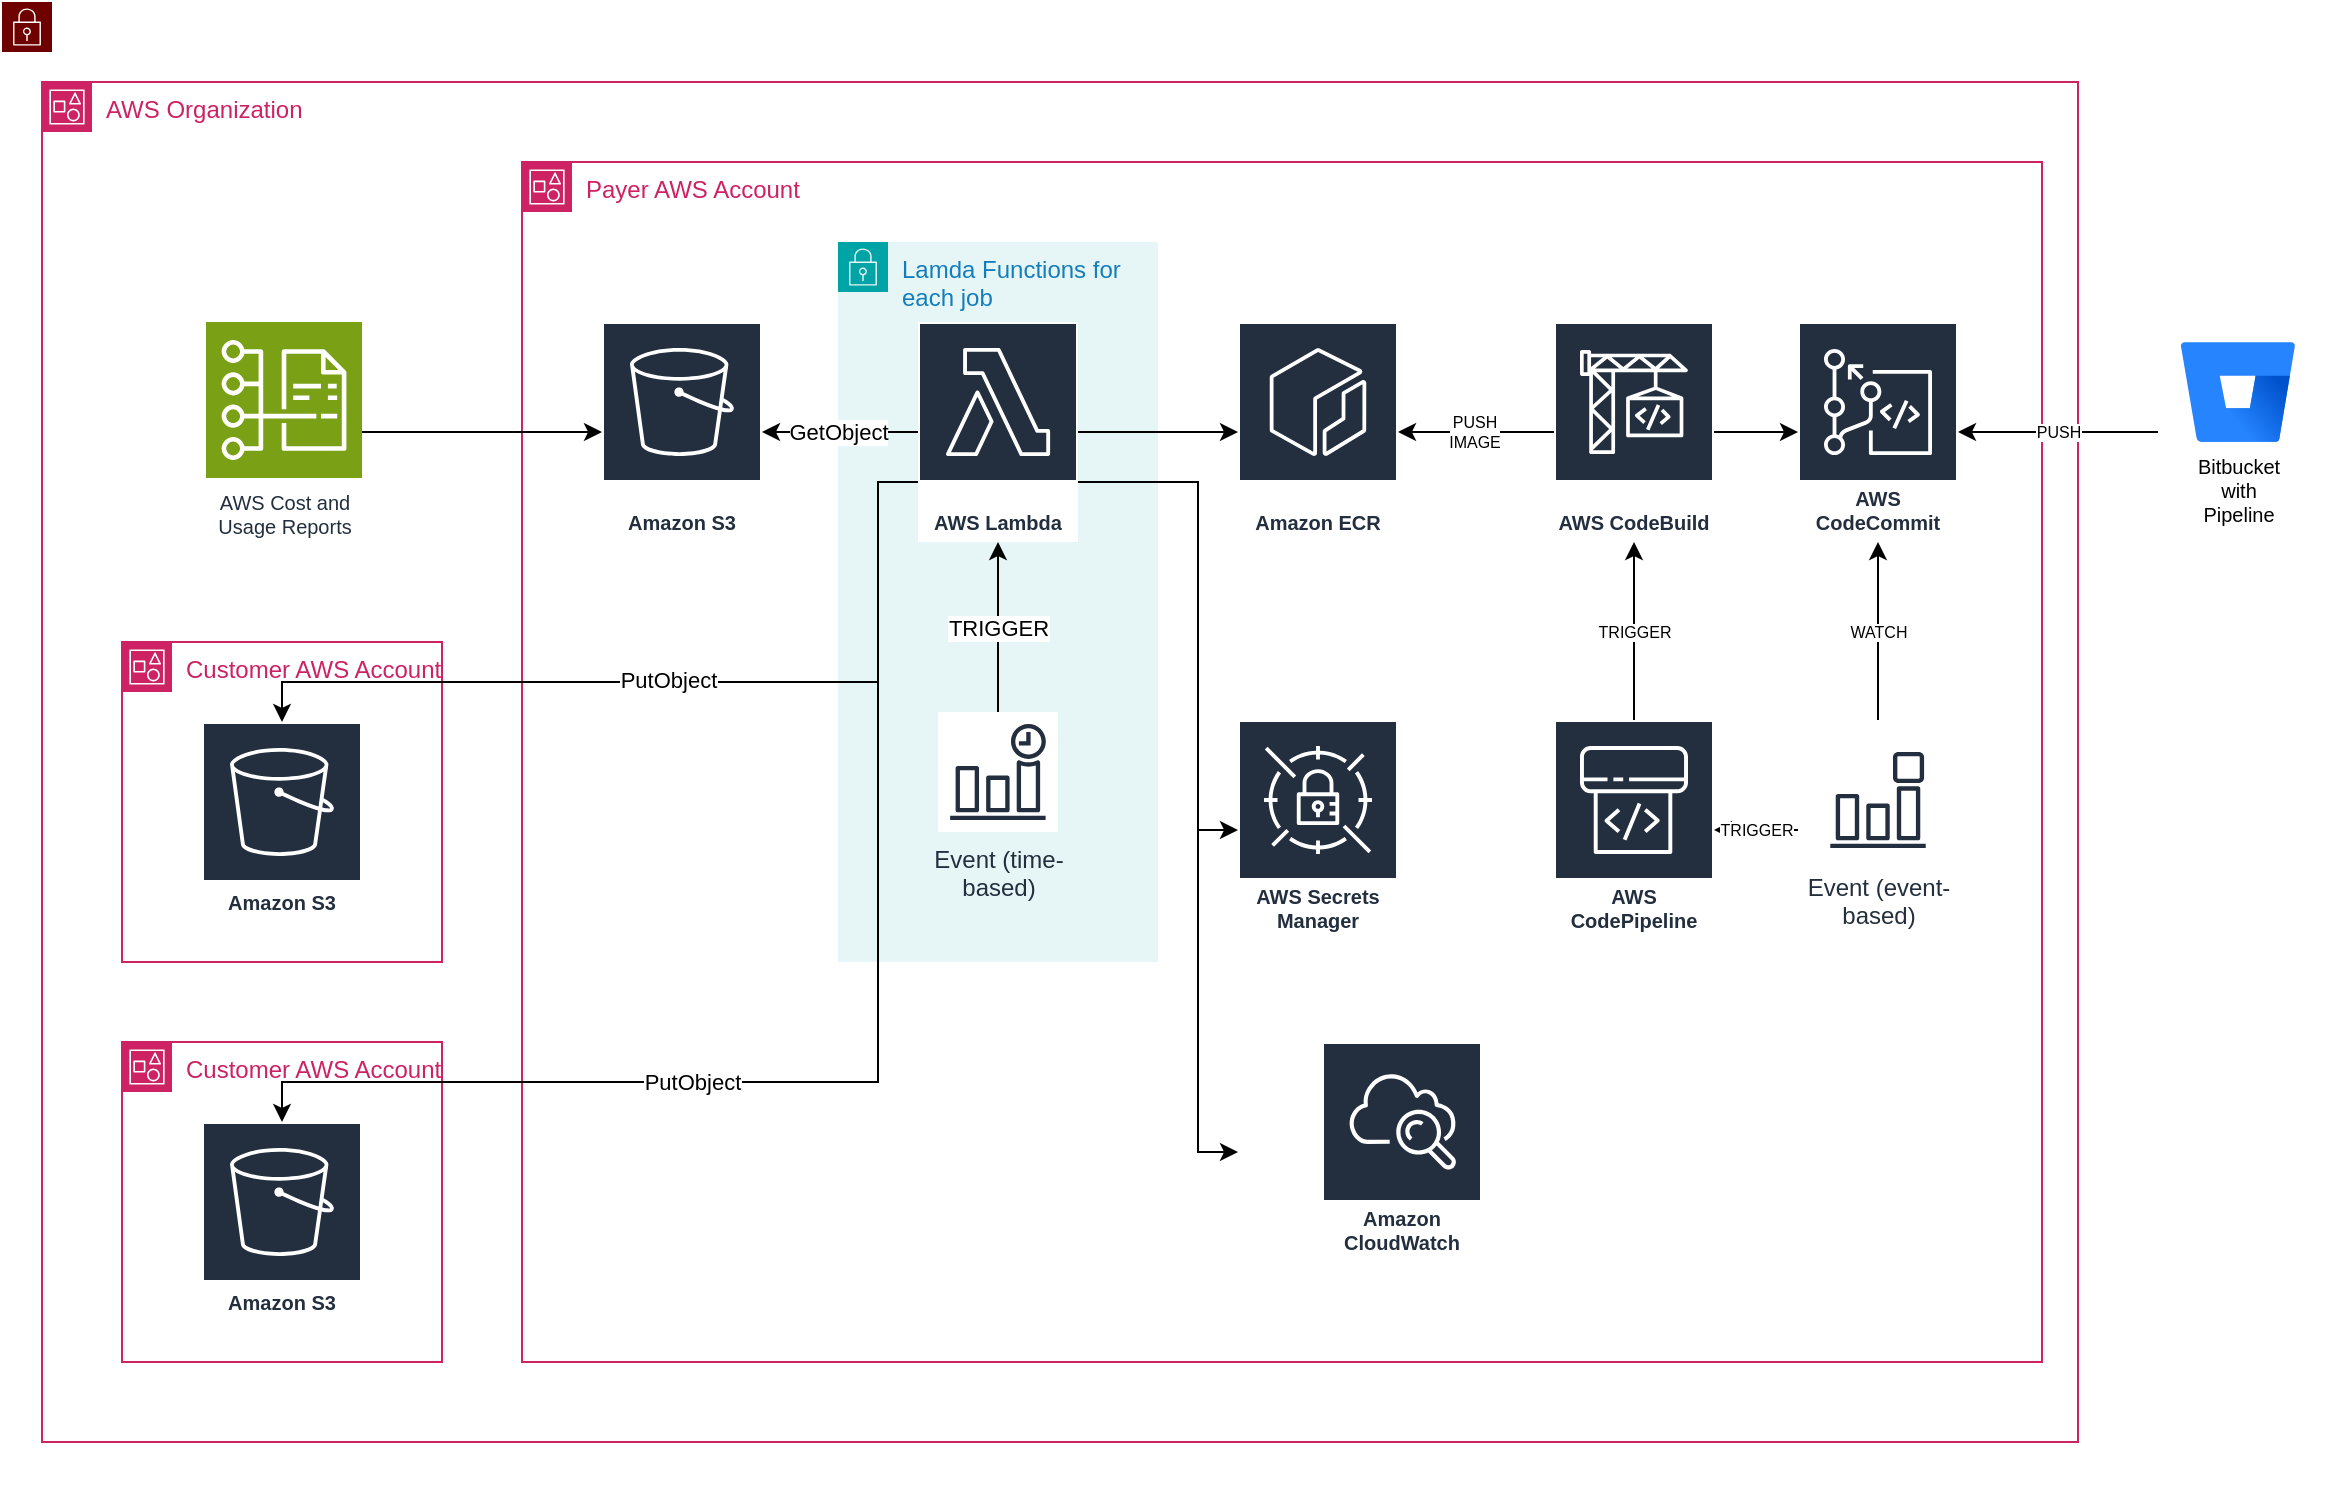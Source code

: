 <mxfile version="26.0.13">
  <diagram name="Sayfa -1" id="T5c-29nnTJdJgavPYzRY">
    <mxGraphModel dx="4175" dy="1177" grid="1" gridSize="10" guides="1" tooltips="1" connect="1" arrows="1" fold="1" page="1" pageScale="1" pageWidth="1169" pageHeight="827" math="0" shadow="0">
      <root>
        <mxCell id="0" />
        <mxCell id="1" parent="0" />
        <mxCell id="2V_TngJ9tmzImwKuBUhW-33" value="AWS Organization" style="points=[[0,0],[0.25,0],[0.5,0],[0.75,0],[1,0],[1,0.25],[1,0.5],[1,0.75],[1,1],[0.75,1],[0.5,1],[0.25,1],[0,1],[0,0.75],[0,0.5],[0,0.25]];outlineConnect=0;gradientColor=none;html=1;whiteSpace=wrap;fontSize=12;fontStyle=0;container=1;pointerEvents=0;collapsible=0;recursiveResize=0;shape=mxgraph.aws4.group;grIcon=mxgraph.aws4.group_account;strokeColor=#CD2264;fillColor=none;verticalAlign=top;align=left;spacingLeft=30;fontColor=#CD2264;dashed=0;" vertex="1" parent="1">
          <mxGeometry x="-2318" y="40" width="1018" height="680" as="geometry" />
        </mxCell>
        <mxCell id="2V_TngJ9tmzImwKuBUhW-10" value="Payer AWS Account" style="points=[[0,0],[0.25,0],[0.5,0],[0.75,0],[1,0],[1,0.25],[1,0.5],[1,0.75],[1,1],[0.75,1],[0.5,1],[0.25,1],[0,1],[0,0.75],[0,0.5],[0,0.25]];outlineConnect=0;gradientColor=none;html=1;whiteSpace=wrap;fontSize=12;fontStyle=0;container=1;pointerEvents=0;collapsible=0;recursiveResize=0;shape=mxgraph.aws4.group;grIcon=mxgraph.aws4.group_account;strokeColor=#CD2264;fillColor=none;verticalAlign=top;align=left;spacingLeft=30;fontColor=#CD2264;dashed=0;" vertex="1" parent="2V_TngJ9tmzImwKuBUhW-33">
          <mxGeometry x="240" y="40" width="760" height="600" as="geometry" />
        </mxCell>
        <mxCell id="2V_TngJ9tmzImwKuBUhW-11" value="Amazon S3" style="sketch=0;outlineConnect=0;fontColor=#232F3E;gradientColor=none;strokeColor=#ffffff;fillColor=#232F3E;dashed=0;verticalLabelPosition=middle;verticalAlign=bottom;align=center;html=1;whiteSpace=wrap;fontSize=10;fontStyle=1;spacing=3;shape=mxgraph.aws4.productIcon;prIcon=mxgraph.aws4.s3;" vertex="1" parent="2V_TngJ9tmzImwKuBUhW-10">
          <mxGeometry x="40" y="80" width="80" height="110" as="geometry" />
        </mxCell>
        <mxCell id="crF3Aw2DtqwCxkJPiTV9-27" value="Amazon CloudWatch" style="sketch=0;outlineConnect=0;fontColor=#232F3E;gradientColor=none;strokeColor=#ffffff;fillColor=#232F3E;dashed=0;verticalLabelPosition=middle;verticalAlign=bottom;align=center;html=1;whiteSpace=wrap;fontSize=10;fontStyle=1;spacing=3;shape=mxgraph.aws4.productIcon;prIcon=mxgraph.aws4.cloudwatch;" parent="2V_TngJ9tmzImwKuBUhW-10" vertex="1">
          <mxGeometry x="400" y="440" width="80" height="110" as="geometry" />
        </mxCell>
        <mxCell id="2V_TngJ9tmzImwKuBUhW-32" value="" style="group" vertex="1" connectable="0" parent="2V_TngJ9tmzImwKuBUhW-33">
          <mxGeometry x="80" y="120" width="80" height="110" as="geometry" />
        </mxCell>
        <mxCell id="2V_TngJ9tmzImwKuBUhW-31" value="" style="rounded=0;whiteSpace=wrap;html=1;fillColor=default;strokeColor=none;" vertex="1" parent="2V_TngJ9tmzImwKuBUhW-32">
          <mxGeometry width="80" height="110" as="geometry" />
        </mxCell>
        <mxCell id="2V_TngJ9tmzImwKuBUhW-30" value="AWS Cost and&lt;div&gt;Usage Reports&lt;/div&gt;" style="sketch=0;points=[[0,0,0],[0.25,0,0],[0.5,0,0],[0.75,0,0],[1,0,0],[0,1,0],[0.25,1,0],[0.5,1,0],[0.75,1,0],[1,1,0],[0,0.25,0],[0,0.5,0],[0,0.75,0],[1,0.25,0],[1,0.5,0],[1,0.75,0]];outlineConnect=0;fontColor=#232F3E;fillColor=#7AA116;strokeColor=#ffffff;dashed=0;verticalLabelPosition=bottom;verticalAlign=top;align=center;html=1;fontSize=10;fontStyle=0;aspect=fixed;shape=mxgraph.aws4.resourceIcon;resIcon=mxgraph.aws4.cost_and_usage_report;" vertex="1" parent="2V_TngJ9tmzImwKuBUhW-32">
          <mxGeometry x="2" width="78" height="78" as="geometry" />
        </mxCell>
        <mxCell id="2V_TngJ9tmzImwKuBUhW-36" style="edgeStyle=orthogonalEdgeStyle;rounded=0;orthogonalLoop=1;jettySize=auto;html=1;" edge="1" parent="2V_TngJ9tmzImwKuBUhW-33" source="2V_TngJ9tmzImwKuBUhW-31" target="2V_TngJ9tmzImwKuBUhW-11">
          <mxGeometry relative="1" as="geometry" />
        </mxCell>
        <mxCell id="2V_TngJ9tmzImwKuBUhW-6" value="Customer AWS Account" style="points=[[0,0],[0.25,0],[0.5,0],[0.75,0],[1,0],[1,0.25],[1,0.5],[1,0.75],[1,1],[0.75,1],[0.5,1],[0.25,1],[0,1],[0,0.75],[0,0.5],[0,0.25]];outlineConnect=0;gradientColor=none;html=1;whiteSpace=wrap;fontSize=12;fontStyle=0;container=1;pointerEvents=0;collapsible=0;recursiveResize=0;shape=mxgraph.aws4.group;grIcon=mxgraph.aws4.group_account;strokeColor=#CD2264;fillColor=none;verticalAlign=top;align=left;spacingLeft=30;fontColor=#CD2264;dashed=0;" vertex="1" parent="2V_TngJ9tmzImwKuBUhW-33">
          <mxGeometry x="40" y="280" width="160" height="160" as="geometry" />
        </mxCell>
        <mxCell id="2V_TngJ9tmzImwKuBUhW-7" value="Amazon S3" style="sketch=0;outlineConnect=0;fontColor=#232F3E;gradientColor=none;strokeColor=#ffffff;fillColor=#232F3E;dashed=0;verticalLabelPosition=middle;verticalAlign=bottom;align=center;html=1;whiteSpace=wrap;fontSize=10;fontStyle=1;spacing=3;shape=mxgraph.aws4.productIcon;prIcon=mxgraph.aws4.s3;" vertex="1" parent="2V_TngJ9tmzImwKuBUhW-6">
          <mxGeometry x="40" y="40" width="80" height="100" as="geometry" />
        </mxCell>
        <mxCell id="2V_TngJ9tmzImwKuBUhW-8" value="Customer AWS Account" style="points=[[0,0],[0.25,0],[0.5,0],[0.75,0],[1,0],[1,0.25],[1,0.5],[1,0.75],[1,1],[0.75,1],[0.5,1],[0.25,1],[0,1],[0,0.75],[0,0.5],[0,0.25]];outlineConnect=0;gradientColor=none;html=1;whiteSpace=wrap;fontSize=12;fontStyle=0;container=1;pointerEvents=0;collapsible=0;recursiveResize=0;shape=mxgraph.aws4.group;grIcon=mxgraph.aws4.group_account;strokeColor=#CD2264;fillColor=none;verticalAlign=top;align=left;spacingLeft=30;fontColor=#CD2264;dashed=0;" vertex="1" parent="2V_TngJ9tmzImwKuBUhW-33">
          <mxGeometry x="40" y="480" width="160" height="160" as="geometry" />
        </mxCell>
        <mxCell id="2V_TngJ9tmzImwKuBUhW-9" value="Amazon S3" style="sketch=0;outlineConnect=0;fontColor=#232F3E;gradientColor=none;strokeColor=#ffffff;fillColor=#232F3E;dashed=0;verticalLabelPosition=middle;verticalAlign=bottom;align=center;html=1;whiteSpace=wrap;fontSize=10;fontStyle=1;spacing=3;shape=mxgraph.aws4.productIcon;prIcon=mxgraph.aws4.s3;" vertex="1" parent="2V_TngJ9tmzImwKuBUhW-8">
          <mxGeometry x="40" y="40" width="80" height="100" as="geometry" />
        </mxCell>
        <mxCell id="2V_TngJ9tmzImwKuBUhW-49" value="" style="points=[[0,0],[0.25,0],[0.5,0],[0.75,0],[1,0],[1,0.25],[1,0.5],[1,0.75],[1,1],[0.75,1],[0.5,1],[0.25,1],[0,1],[0,0.75],[0,0.5],[0,0.25]];outlineConnect=0;html=1;whiteSpace=wrap;fontSize=12;fontStyle=0;container=1;pointerEvents=0;collapsible=0;recursiveResize=0;shape=mxgraph.aws4.group;grIcon=mxgraph.aws4.group_security_group;grStroke=0;verticalAlign=top;align=left;spacingLeft=30;dashed=0;fillColor=none;fontColor=#ffffff;strokeColor=#6F0000;" vertex="1" parent="1">
          <mxGeometry x="-2338" width="1168" height="740" as="geometry" />
        </mxCell>
        <mxCell id="2V_TngJ9tmzImwKuBUhW-5" value="Lamda Functions for each job" style="points=[[0,0],[0.25,0],[0.5,0],[0.75,0],[1,0],[1,0.25],[1,0.5],[1,0.75],[1,1],[0.75,1],[0.5,1],[0.25,1],[0,1],[0,0.75],[0,0.5],[0,0.25]];outlineConnect=0;gradientColor=none;html=1;whiteSpace=wrap;fontSize=12;fontStyle=0;container=1;pointerEvents=0;collapsible=0;recursiveResize=0;shape=mxgraph.aws4.group;grIcon=mxgraph.aws4.group_security_group;grStroke=0;strokeColor=#00A4A6;fillColor=#E6F6F7;verticalAlign=top;align=left;spacingLeft=30;fontColor=#147EBA;dashed=0;" vertex="1" parent="2V_TngJ9tmzImwKuBUhW-49">
          <mxGeometry x="418" y="120" width="160" height="360" as="geometry" />
        </mxCell>
        <mxCell id="crF3Aw2DtqwCxkJPiTV9-29" value="AWS Lambda" style="sketch=0;outlineConnect=0;fontColor=#232F3E;gradientColor=none;strokeColor=#ffffff;fillColor=#232F3E;dashed=0;verticalLabelPosition=middle;verticalAlign=bottom;align=center;html=1;whiteSpace=wrap;fontSize=10;fontStyle=1;spacing=3;shape=mxgraph.aws4.productIcon;prIcon=mxgraph.aws4.lambda;" parent="2V_TngJ9tmzImwKuBUhW-5" vertex="1">
          <mxGeometry x="40" y="40" width="80" height="110" as="geometry" />
        </mxCell>
        <mxCell id="2V_TngJ9tmzImwKuBUhW-23" value="" style="group" vertex="1" connectable="0" parent="2V_TngJ9tmzImwKuBUhW-5">
          <mxGeometry x="40" y="235" width="80" height="110" as="geometry" />
        </mxCell>
        <mxCell id="2V_TngJ9tmzImwKuBUhW-21" value="Event (time-&#xa;based)" style="sketch=0;outlineConnect=0;fontColor=#232F3E;gradientColor=none;strokeColor=#232F3E;fillColor=#ffffff;dashed=0;verticalLabelPosition=bottom;verticalAlign=top;align=center;html=1;fontSize=12;fontStyle=0;aspect=fixed;shape=mxgraph.aws4.resourceIcon;resIcon=mxgraph.aws4.event_time_based;" vertex="1" parent="2V_TngJ9tmzImwKuBUhW-23">
          <mxGeometry x="10" width="60" height="60" as="geometry" />
        </mxCell>
        <mxCell id="2V_TngJ9tmzImwKuBUhW-22" value="" style="rounded=0;whiteSpace=wrap;html=1;fillColor=none;strokeColor=none;" vertex="1" parent="2V_TngJ9tmzImwKuBUhW-23">
          <mxGeometry width="80" height="110" as="geometry" />
        </mxCell>
        <mxCell id="2V_TngJ9tmzImwKuBUhW-24" value="TRIGGER" style="edgeStyle=orthogonalEdgeStyle;rounded=0;orthogonalLoop=1;jettySize=auto;html=1;" edge="1" parent="2V_TngJ9tmzImwKuBUhW-5" source="2V_TngJ9tmzImwKuBUhW-22" target="crF3Aw2DtqwCxkJPiTV9-29">
          <mxGeometry relative="1" as="geometry" />
        </mxCell>
        <mxCell id="2V_TngJ9tmzImwKuBUhW-18" value="AWS Secrets Manager" style="sketch=0;outlineConnect=0;fontColor=#232F3E;gradientColor=none;strokeColor=#ffffff;fillColor=#232F3E;dashed=0;verticalLabelPosition=middle;verticalAlign=bottom;align=center;html=1;whiteSpace=wrap;fontSize=10;fontStyle=1;spacing=3;shape=mxgraph.aws4.productIcon;prIcon=mxgraph.aws4.secrets_manager;" vertex="1" parent="2V_TngJ9tmzImwKuBUhW-49">
          <mxGeometry x="618" y="359" width="80" height="110" as="geometry" />
        </mxCell>
        <mxCell id="2V_TngJ9tmzImwKuBUhW-38" value="Amazon ECR" style="sketch=0;outlineConnect=0;fontColor=#232F3E;gradientColor=none;strokeColor=#ffffff;fillColor=#232F3E;dashed=0;verticalLabelPosition=middle;verticalAlign=bottom;align=center;html=1;whiteSpace=wrap;fontSize=10;fontStyle=1;spacing=3;shape=mxgraph.aws4.productIcon;prIcon=mxgraph.aws4.ecr;" vertex="1" parent="2V_TngJ9tmzImwKuBUhW-49">
          <mxGeometry x="618" y="160" width="80" height="110" as="geometry" />
        </mxCell>
        <mxCell id="2V_TngJ9tmzImwKuBUhW-40" style="edgeStyle=orthogonalEdgeStyle;rounded=0;orthogonalLoop=1;jettySize=auto;html=1;" edge="1" parent="2V_TngJ9tmzImwKuBUhW-49" source="crF3Aw2DtqwCxkJPiTV9-29" target="2V_TngJ9tmzImwKuBUhW-38">
          <mxGeometry relative="1" as="geometry" />
        </mxCell>
        <mxCell id="2V_TngJ9tmzImwKuBUhW-41" style="edgeStyle=orthogonalEdgeStyle;rounded=0;orthogonalLoop=1;jettySize=auto;html=1;" edge="1" parent="2V_TngJ9tmzImwKuBUhW-49" source="crF3Aw2DtqwCxkJPiTV9-29" target="2V_TngJ9tmzImwKuBUhW-18">
          <mxGeometry relative="1" as="geometry">
            <Array as="points">
              <mxPoint x="598" y="240" />
              <mxPoint x="598" y="414" />
            </Array>
          </mxGeometry>
        </mxCell>
        <mxCell id="2V_TngJ9tmzImwKuBUhW-42" style="edgeStyle=orthogonalEdgeStyle;rounded=0;orthogonalLoop=1;jettySize=auto;html=1;" edge="1" parent="2V_TngJ9tmzImwKuBUhW-49" source="crF3Aw2DtqwCxkJPiTV9-29">
          <mxGeometry relative="1" as="geometry">
            <mxPoint x="618" y="575" as="targetPoint" />
            <Array as="points">
              <mxPoint x="598" y="240" />
              <mxPoint x="598" y="575" />
            </Array>
          </mxGeometry>
        </mxCell>
        <mxCell id="crF3Aw2DtqwCxkJPiTV9-78" value="" style="group" parent="2V_TngJ9tmzImwKuBUhW-49" connectable="0" vertex="1">
          <mxGeometry x="776" y="160" width="80" height="110" as="geometry" />
        </mxCell>
        <mxCell id="crF3Aw2DtqwCxkJPiTV9-14" value="AWS CodeBuild" style="sketch=0;outlineConnect=0;fontColor=#232F3E;gradientColor=none;strokeColor=#ffffff;fillColor=#232F3E;dashed=0;verticalLabelPosition=middle;verticalAlign=bottom;align=center;html=1;whiteSpace=wrap;fontSize=10;fontStyle=1;spacing=3;shape=mxgraph.aws4.productIcon;prIcon=mxgraph.aws4.codebuild;" parent="crF3Aw2DtqwCxkJPiTV9-78" vertex="1">
          <mxGeometry width="80" height="110" as="geometry" />
        </mxCell>
        <mxCell id="crF3Aw2DtqwCxkJPiTV9-73" value="" style="rounded=0;whiteSpace=wrap;html=1;fillColor=none;strokeColor=none;" parent="crF3Aw2DtqwCxkJPiTV9-78" vertex="1">
          <mxGeometry width="80" height="110" as="geometry" />
        </mxCell>
        <mxCell id="crF3Aw2DtqwCxkJPiTV9-12" value="AWS CodePipeline" style="sketch=0;outlineConnect=0;fontColor=#232F3E;gradientColor=none;strokeColor=#ffffff;fillColor=#232F3E;dashed=0;verticalLabelPosition=middle;verticalAlign=bottom;align=center;html=1;whiteSpace=wrap;fontSize=10;fontStyle=1;spacing=3;shape=mxgraph.aws4.productIcon;prIcon=mxgraph.aws4.codepipeline;" parent="2V_TngJ9tmzImwKuBUhW-49" vertex="1">
          <mxGeometry x="776" y="359" width="80" height="110" as="geometry" />
        </mxCell>
        <mxCell id="crF3Aw2DtqwCxkJPiTV9-86" value="TRIGGER" style="edgeStyle=orthogonalEdgeStyle;rounded=0;orthogonalLoop=1;jettySize=auto;html=1;fontSize=8;" parent="2V_TngJ9tmzImwKuBUhW-49" source="crF3Aw2DtqwCxkJPiTV9-12" target="crF3Aw2DtqwCxkJPiTV9-73" edge="1">
          <mxGeometry relative="1" as="geometry" />
        </mxCell>
        <mxCell id="crF3Aw2DtqwCxkJPiTV9-15" value="AWS CodeCommit" style="sketch=0;outlineConnect=0;fontColor=#232F3E;gradientColor=none;strokeColor=#ffffff;fillColor=#232F3E;dashed=0;verticalLabelPosition=middle;verticalAlign=bottom;align=center;html=1;whiteSpace=wrap;fontSize=10;fontStyle=1;spacing=3;shape=mxgraph.aws4.productIcon;prIcon=mxgraph.aws4.codecommit;" parent="2V_TngJ9tmzImwKuBUhW-49" vertex="1">
          <mxGeometry x="898" y="160" width="80" height="110" as="geometry" />
        </mxCell>
        <mxCell id="crF3Aw2DtqwCxkJPiTV9-79" style="edgeStyle=orthogonalEdgeStyle;rounded=0;orthogonalLoop=1;jettySize=auto;html=1;" parent="2V_TngJ9tmzImwKuBUhW-49" source="crF3Aw2DtqwCxkJPiTV9-73" target="crF3Aw2DtqwCxkJPiTV9-15" edge="1">
          <mxGeometry relative="1" as="geometry" />
        </mxCell>
        <mxCell id="crF3Aw2DtqwCxkJPiTV9-48" value="" style="group" parent="2V_TngJ9tmzImwKuBUhW-49" connectable="0" vertex="1">
          <mxGeometry x="898" y="359" width="80" height="110" as="geometry" />
        </mxCell>
        <mxCell id="crF3Aw2DtqwCxkJPiTV9-28" value="Event (event-&#xa;based)" style="sketch=0;outlineConnect=0;fontColor=#232F3E;gradientColor=none;strokeColor=#232F3E;fillColor=#ffffff;dashed=0;verticalLabelPosition=bottom;verticalAlign=top;align=center;html=1;fontSize=12;fontStyle=0;aspect=fixed;shape=mxgraph.aws4.resourceIcon;resIcon=mxgraph.aws4.event_event_based;" parent="crF3Aw2DtqwCxkJPiTV9-48" vertex="1">
          <mxGeometry x="10" y="10" width="60" height="60" as="geometry" />
        </mxCell>
        <mxCell id="crF3Aw2DtqwCxkJPiTV9-46" value="" style="rounded=0;whiteSpace=wrap;html=1;fillColor=none;strokeColor=none;" parent="crF3Aw2DtqwCxkJPiTV9-48" vertex="1">
          <mxGeometry width="80" height="110" as="geometry" />
        </mxCell>
        <mxCell id="crF3Aw2DtqwCxkJPiTV9-50" value="TRIGGER" style="edgeStyle=orthogonalEdgeStyle;rounded=0;orthogonalLoop=1;jettySize=auto;html=1;fontSize=8;" parent="2V_TngJ9tmzImwKuBUhW-49" source="crF3Aw2DtqwCxkJPiTV9-46" target="crF3Aw2DtqwCxkJPiTV9-12" edge="1">
          <mxGeometry relative="1" as="geometry" />
        </mxCell>
        <mxCell id="crF3Aw2DtqwCxkJPiTV9-88" value="WATCH" style="edgeStyle=orthogonalEdgeStyle;rounded=0;orthogonalLoop=1;jettySize=auto;html=1;fontSize=8;" parent="2V_TngJ9tmzImwKuBUhW-49" source="crF3Aw2DtqwCxkJPiTV9-46" target="crF3Aw2DtqwCxkJPiTV9-15" edge="1">
          <mxGeometry relative="1" as="geometry">
            <mxPoint as="offset" />
          </mxGeometry>
        </mxCell>
        <mxCell id="crF3Aw2DtqwCxkJPiTV9-81" value="PUSH&lt;div&gt;IMAGE&lt;/div&gt;" style="edgeStyle=orthogonalEdgeStyle;rounded=0;orthogonalLoop=1;jettySize=auto;html=1;fontSize=8;" parent="2V_TngJ9tmzImwKuBUhW-49" source="crF3Aw2DtqwCxkJPiTV9-73" target="2V_TngJ9tmzImwKuBUhW-38" edge="1">
          <mxGeometry x="0.026" relative="1" as="geometry">
            <mxPoint as="offset" />
            <mxPoint x="698" y="210" as="targetPoint" />
          </mxGeometry>
        </mxCell>
        <mxCell id="crF3Aw2DtqwCxkJPiTV9-47" value="" style="group;fontSize=11;" parent="2V_TngJ9tmzImwKuBUhW-49" connectable="0" vertex="1">
          <mxGeometry x="1078" y="160" width="80" height="110" as="geometry" />
        </mxCell>
        <mxCell id="crF3Aw2DtqwCxkJPiTV9-39" value="" style="rounded=0;whiteSpace=wrap;html=1;fillColor=none;strokeColor=none;" parent="crF3Aw2DtqwCxkJPiTV9-47" vertex="1">
          <mxGeometry width="80" height="110" as="geometry" />
        </mxCell>
        <mxCell id="crF3Aw2DtqwCxkJPiTV9-26" value="Bitbucket&lt;div&gt;with&lt;/div&gt;&lt;div&gt;Pipeline&lt;/div&gt;" style="image;html=1;image=img/lib/atlassian/Bitbucket_Logo.svg;fontSize=10;" parent="crF3Aw2DtqwCxkJPiTV9-47" vertex="1">
          <mxGeometry x="11.5" y="10" width="57" height="50" as="geometry" />
        </mxCell>
        <mxCell id="crF3Aw2DtqwCxkJPiTV9-42" value="PUSH" style="edgeStyle=orthogonalEdgeStyle;rounded=0;orthogonalLoop=1;jettySize=auto;html=1;fontSize=8;" parent="2V_TngJ9tmzImwKuBUhW-49" source="crF3Aw2DtqwCxkJPiTV9-39" target="crF3Aw2DtqwCxkJPiTV9-15" edge="1">
          <mxGeometry relative="1" as="geometry">
            <mxPoint as="offset" />
          </mxGeometry>
        </mxCell>
        <mxCell id="2V_TngJ9tmzImwKuBUhW-15" style="edgeStyle=orthogonalEdgeStyle;rounded=0;orthogonalLoop=1;jettySize=auto;html=1;" edge="1" parent="1" source="crF3Aw2DtqwCxkJPiTV9-29" target="2V_TngJ9tmzImwKuBUhW-11">
          <mxGeometry relative="1" as="geometry" />
        </mxCell>
        <mxCell id="2V_TngJ9tmzImwKuBUhW-27" value="GetObject" style="edgeLabel;html=1;align=center;verticalAlign=middle;resizable=0;points=[];" vertex="1" connectable="0" parent="2V_TngJ9tmzImwKuBUhW-15">
          <mxGeometry x="0.234" y="-2" relative="1" as="geometry">
            <mxPoint x="8" y="2" as="offset" />
          </mxGeometry>
        </mxCell>
        <mxCell id="2V_TngJ9tmzImwKuBUhW-16" style="edgeStyle=orthogonalEdgeStyle;rounded=0;orthogonalLoop=1;jettySize=auto;html=1;" edge="1" parent="1" source="crF3Aw2DtqwCxkJPiTV9-29" target="2V_TngJ9tmzImwKuBUhW-7">
          <mxGeometry relative="1" as="geometry">
            <Array as="points">
              <mxPoint x="-1900" y="240" />
              <mxPoint x="-1900" y="340" />
              <mxPoint x="-2198" y="340" />
            </Array>
          </mxGeometry>
        </mxCell>
        <mxCell id="2V_TngJ9tmzImwKuBUhW-28" value="PutObject" style="edgeLabel;html=1;align=center;verticalAlign=middle;resizable=0;points=[];" vertex="1" connectable="0" parent="2V_TngJ9tmzImwKuBUhW-16">
          <mxGeometry x="0.705" y="-2" relative="1" as="geometry">
            <mxPoint x="148" y="1" as="offset" />
          </mxGeometry>
        </mxCell>
        <mxCell id="2V_TngJ9tmzImwKuBUhW-17" style="edgeStyle=orthogonalEdgeStyle;rounded=0;orthogonalLoop=1;jettySize=auto;html=1;" edge="1" parent="1" source="crF3Aw2DtqwCxkJPiTV9-29" target="2V_TngJ9tmzImwKuBUhW-9">
          <mxGeometry relative="1" as="geometry">
            <Array as="points">
              <mxPoint x="-1900" y="240" />
              <mxPoint x="-1900" y="540" />
              <mxPoint x="-2198" y="540" />
            </Array>
          </mxGeometry>
        </mxCell>
        <mxCell id="2V_TngJ9tmzImwKuBUhW-29" value="PutObject" style="edgeLabel;html=1;align=center;verticalAlign=middle;resizable=0;points=[];" vertex="1" connectable="0" parent="2V_TngJ9tmzImwKuBUhW-17">
          <mxGeometry x="0.819" y="4" relative="1" as="geometry">
            <mxPoint x="167" y="-4" as="offset" />
          </mxGeometry>
        </mxCell>
      </root>
    </mxGraphModel>
  </diagram>
</mxfile>
